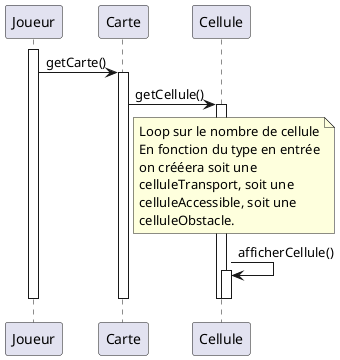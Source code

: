 @startuml
activate Joueur
Joueur -> Carte : getCarte()
activate Carte
Carte -> Cellule : getCellule()
activate Cellule
note right of Carte
    Loop sur le nombre de cellule
    En fonction du type en entrée
    on crééera soit une 
    celluleTransport, soit une 
    celluleAccessible, soit une 
    celluleObstacle.
end note
Cellule -> Cellule : afficherCellule()
activate Cellule
deactivate Cellule
deactivate Cellule
deactivate Carte
deactivate Joueur
@enduml
